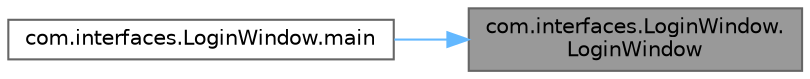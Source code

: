 digraph "com.interfaces.LoginWindow.LoginWindow"
{
 // LATEX_PDF_SIZE
  bgcolor="transparent";
  edge [fontname=Helvetica,fontsize=10,labelfontname=Helvetica,labelfontsize=10];
  node [fontname=Helvetica,fontsize=10,shape=box,height=0.2,width=0.4];
  rankdir="RL";
  Node1 [label="com.interfaces.LoginWindow.\lLoginWindow",height=0.2,width=0.4,color="gray40", fillcolor="grey60", style="filled", fontcolor="black",tooltip=" "];
  Node1 -> Node2 [dir="back",color="steelblue1",style="solid"];
  Node2 [label="com.interfaces.LoginWindow.main",height=0.2,width=0.4,color="grey40", fillcolor="white", style="filled",URL="$classcom_1_1interfaces_1_1_login_window.html#a58e00d0b1290137de554e2fdbc3a4290",tooltip=" "];
}
